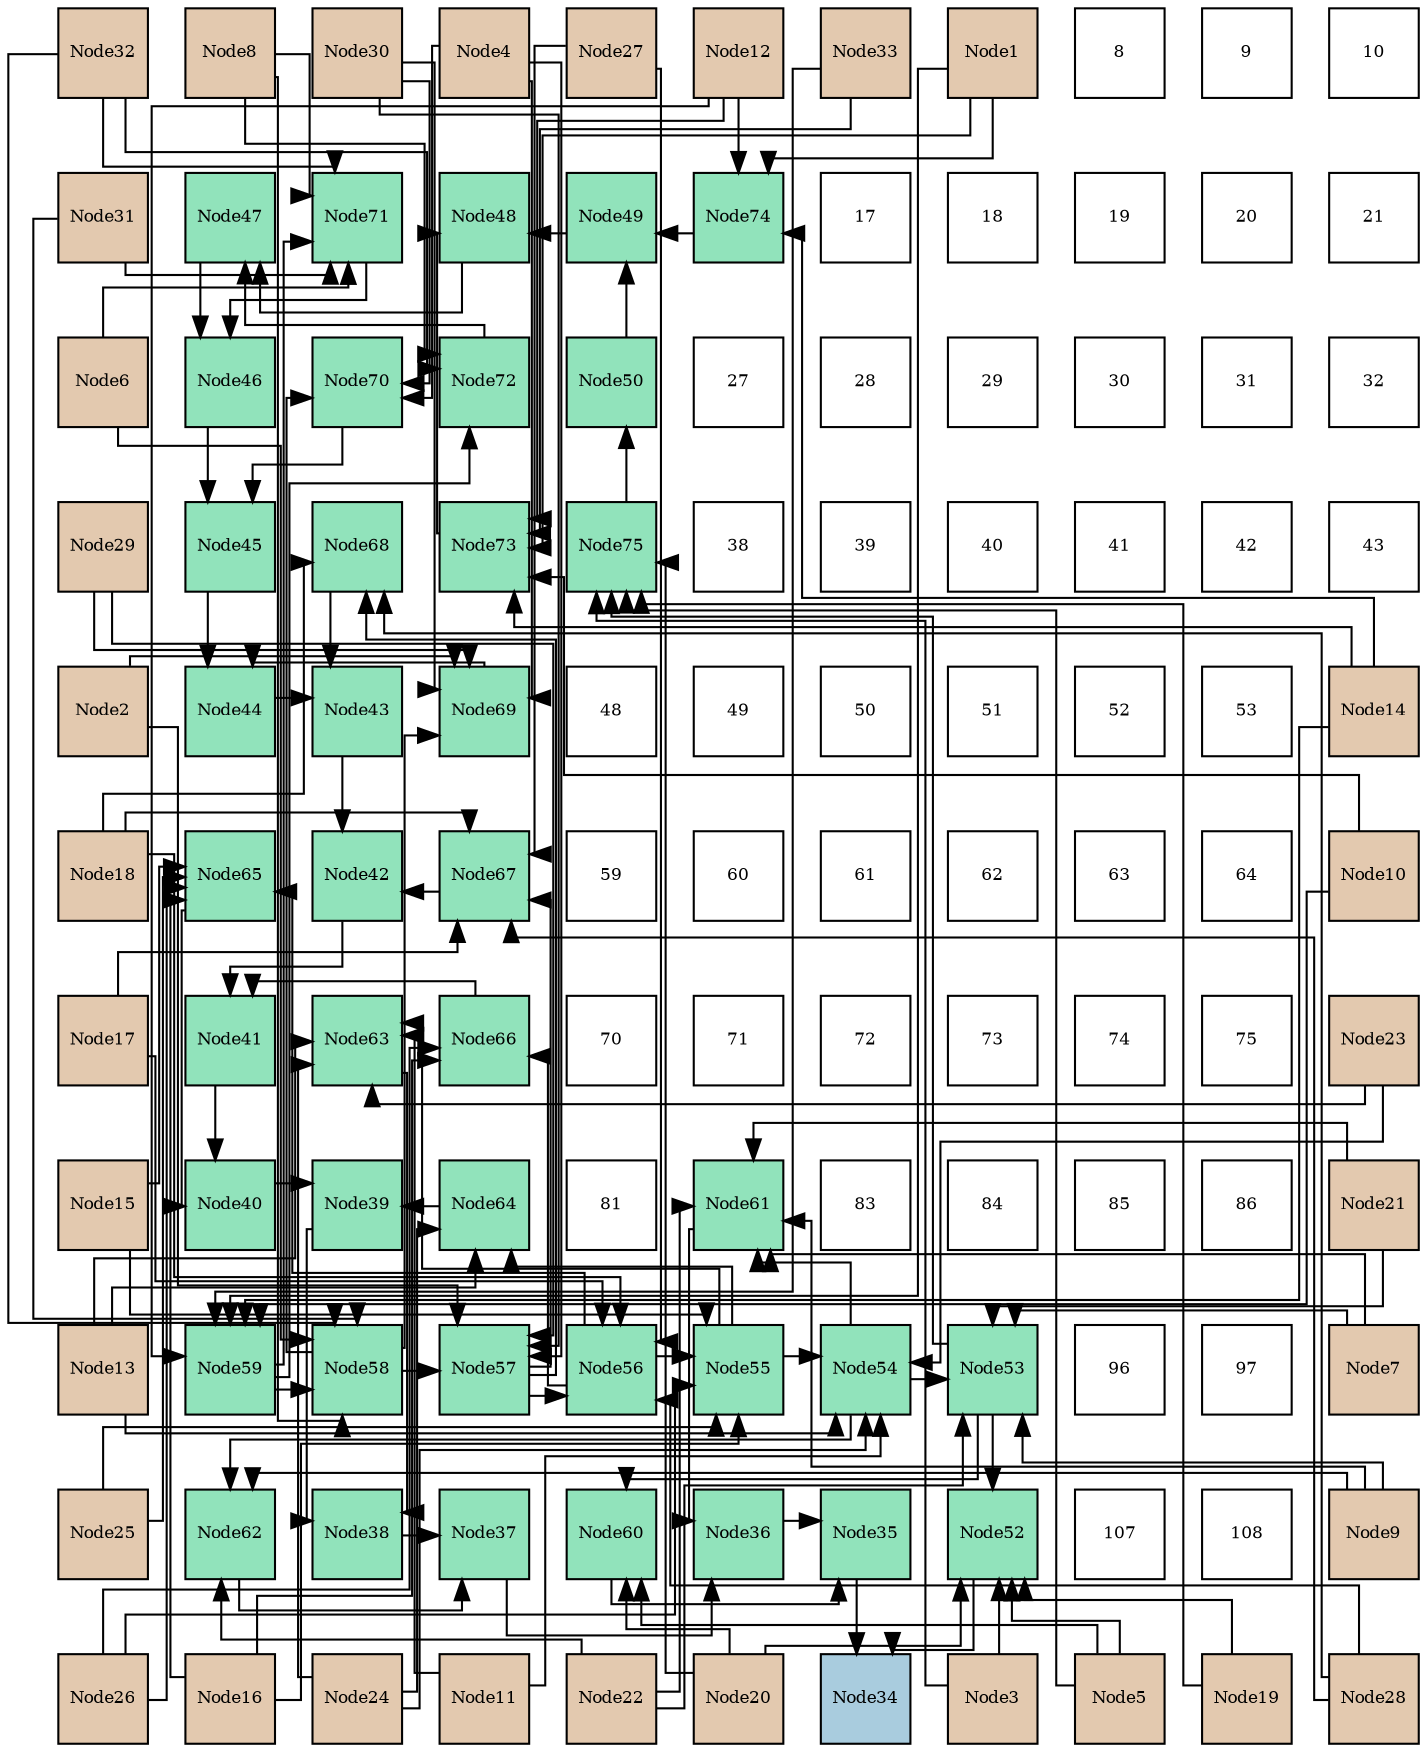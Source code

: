 digraph layout{
 rankdir=TB;
 splines=ortho;
 node [style=filled shape=square fixedsize=true width=0.6];
0[label="Node32", fontsize=8, fillcolor="#e3c9af"];
1[label="Node8", fontsize=8, fillcolor="#e3c9af"];
2[label="Node30", fontsize=8, fillcolor="#e3c9af"];
3[label="Node4", fontsize=8, fillcolor="#e3c9af"];
4[label="Node27", fontsize=8, fillcolor="#e3c9af"];
5[label="Node12", fontsize=8, fillcolor="#e3c9af"];
6[label="Node33", fontsize=8, fillcolor="#e3c9af"];
7[label="Node1", fontsize=8, fillcolor="#e3c9af"];
8[label="8", fontsize=8, fillcolor="#ffffff"];
9[label="9", fontsize=8, fillcolor="#ffffff"];
10[label="10", fontsize=8, fillcolor="#ffffff"];
11[label="Node31", fontsize=8, fillcolor="#e3c9af"];
12[label="Node47", fontsize=8, fillcolor="#91e3bb"];
13[label="Node71", fontsize=8, fillcolor="#91e3bb"];
14[label="Node48", fontsize=8, fillcolor="#91e3bb"];
15[label="Node49", fontsize=8, fillcolor="#91e3bb"];
16[label="Node74", fontsize=8, fillcolor="#91e3bb"];
17[label="17", fontsize=8, fillcolor="#ffffff"];
18[label="18", fontsize=8, fillcolor="#ffffff"];
19[label="19", fontsize=8, fillcolor="#ffffff"];
20[label="20", fontsize=8, fillcolor="#ffffff"];
21[label="21", fontsize=8, fillcolor="#ffffff"];
22[label="Node6", fontsize=8, fillcolor="#e3c9af"];
23[label="Node46", fontsize=8, fillcolor="#91e3bb"];
24[label="Node70", fontsize=8, fillcolor="#91e3bb"];
25[label="Node72", fontsize=8, fillcolor="#91e3bb"];
26[label="Node50", fontsize=8, fillcolor="#91e3bb"];
27[label="27", fontsize=8, fillcolor="#ffffff"];
28[label="28", fontsize=8, fillcolor="#ffffff"];
29[label="29", fontsize=8, fillcolor="#ffffff"];
30[label="30", fontsize=8, fillcolor="#ffffff"];
31[label="31", fontsize=8, fillcolor="#ffffff"];
32[label="32", fontsize=8, fillcolor="#ffffff"];
33[label="Node29", fontsize=8, fillcolor="#e3c9af"];
34[label="Node45", fontsize=8, fillcolor="#91e3bb"];
35[label="Node68", fontsize=8, fillcolor="#91e3bb"];
36[label="Node73", fontsize=8, fillcolor="#91e3bb"];
37[label="Node75", fontsize=8, fillcolor="#91e3bb"];
38[label="38", fontsize=8, fillcolor="#ffffff"];
39[label="39", fontsize=8, fillcolor="#ffffff"];
40[label="40", fontsize=8, fillcolor="#ffffff"];
41[label="41", fontsize=8, fillcolor="#ffffff"];
42[label="42", fontsize=8, fillcolor="#ffffff"];
43[label="43", fontsize=8, fillcolor="#ffffff"];
44[label="Node2", fontsize=8, fillcolor="#e3c9af"];
45[label="Node44", fontsize=8, fillcolor="#91e3bb"];
46[label="Node43", fontsize=8, fillcolor="#91e3bb"];
47[label="Node69", fontsize=8, fillcolor="#91e3bb"];
48[label="48", fontsize=8, fillcolor="#ffffff"];
49[label="49", fontsize=8, fillcolor="#ffffff"];
50[label="50", fontsize=8, fillcolor="#ffffff"];
51[label="51", fontsize=8, fillcolor="#ffffff"];
52[label="52", fontsize=8, fillcolor="#ffffff"];
53[label="53", fontsize=8, fillcolor="#ffffff"];
54[label="Node14", fontsize=8, fillcolor="#e3c9af"];
55[label="Node18", fontsize=8, fillcolor="#e3c9af"];
56[label="Node65", fontsize=8, fillcolor="#91e3bb"];
57[label="Node42", fontsize=8, fillcolor="#91e3bb"];
58[label="Node67", fontsize=8, fillcolor="#91e3bb"];
59[label="59", fontsize=8, fillcolor="#ffffff"];
60[label="60", fontsize=8, fillcolor="#ffffff"];
61[label="61", fontsize=8, fillcolor="#ffffff"];
62[label="62", fontsize=8, fillcolor="#ffffff"];
63[label="63", fontsize=8, fillcolor="#ffffff"];
64[label="64", fontsize=8, fillcolor="#ffffff"];
65[label="Node10", fontsize=8, fillcolor="#e3c9af"];
66[label="Node17", fontsize=8, fillcolor="#e3c9af"];
67[label="Node41", fontsize=8, fillcolor="#91e3bb"];
68[label="Node63", fontsize=8, fillcolor="#91e3bb"];
69[label="Node66", fontsize=8, fillcolor="#91e3bb"];
70[label="70", fontsize=8, fillcolor="#ffffff"];
71[label="71", fontsize=8, fillcolor="#ffffff"];
72[label="72", fontsize=8, fillcolor="#ffffff"];
73[label="73", fontsize=8, fillcolor="#ffffff"];
74[label="74", fontsize=8, fillcolor="#ffffff"];
75[label="75", fontsize=8, fillcolor="#ffffff"];
76[label="Node23", fontsize=8, fillcolor="#e3c9af"];
77[label="Node15", fontsize=8, fillcolor="#e3c9af"];
78[label="Node40", fontsize=8, fillcolor="#91e3bb"];
79[label="Node39", fontsize=8, fillcolor="#91e3bb"];
80[label="Node64", fontsize=8, fillcolor="#91e3bb"];
81[label="81", fontsize=8, fillcolor="#ffffff"];
82[label="Node61", fontsize=8, fillcolor="#91e3bb"];
83[label="83", fontsize=8, fillcolor="#ffffff"];
84[label="84", fontsize=8, fillcolor="#ffffff"];
85[label="85", fontsize=8, fillcolor="#ffffff"];
86[label="86", fontsize=8, fillcolor="#ffffff"];
87[label="Node21", fontsize=8, fillcolor="#e3c9af"];
88[label="Node13", fontsize=8, fillcolor="#e3c9af"];
89[label="Node59", fontsize=8, fillcolor="#91e3bb"];
90[label="Node58", fontsize=8, fillcolor="#91e3bb"];
91[label="Node57", fontsize=8, fillcolor="#91e3bb"];
92[label="Node56", fontsize=8, fillcolor="#91e3bb"];
93[label="Node55", fontsize=8, fillcolor="#91e3bb"];
94[label="Node54", fontsize=8, fillcolor="#91e3bb"];
95[label="Node53", fontsize=8, fillcolor="#91e3bb"];
96[label="96", fontsize=8, fillcolor="#ffffff"];
97[label="97", fontsize=8, fillcolor="#ffffff"];
98[label="Node7", fontsize=8, fillcolor="#e3c9af"];
99[label="Node25", fontsize=8, fillcolor="#e3c9af"];
100[label="Node62", fontsize=8, fillcolor="#91e3bb"];
101[label="Node38", fontsize=8, fillcolor="#91e3bb"];
102[label="Node37", fontsize=8, fillcolor="#91e3bb"];
103[label="Node60", fontsize=8, fillcolor="#91e3bb"];
104[label="Node36", fontsize=8, fillcolor="#91e3bb"];
105[label="Node35", fontsize=8, fillcolor="#91e3bb"];
106[label="Node52", fontsize=8, fillcolor="#91e3bb"];
107[label="107", fontsize=8, fillcolor="#ffffff"];
108[label="108", fontsize=8, fillcolor="#ffffff"];
109[label="Node9", fontsize=8, fillcolor="#e3c9af"];
110[label="Node26", fontsize=8, fillcolor="#e3c9af"];
111[label="Node16", fontsize=8, fillcolor="#e3c9af"];
112[label="Node24", fontsize=8, fillcolor="#e3c9af"];
113[label="Node11", fontsize=8, fillcolor="#e3c9af"];
114[label="Node22", fontsize=8, fillcolor="#e3c9af"];
115[label="Node20", fontsize=8, fillcolor="#e3c9af"];
116[label="Node34", fontsize=8, fillcolor="#a9ccde"];
117[label="Node3", fontsize=8, fillcolor="#e3c9af"];
118[label="Node5", fontsize=8, fillcolor="#e3c9af"];
119[label="Node19", fontsize=8, fillcolor="#e3c9af"];
120[label="Node28", fontsize=8, fillcolor="#e3c9af"];
edge [constraint=false, style=vis];105 -> 116;
106 -> 116;
104 -> 105;
103 -> 105;
102 -> 104;
82 -> 104;
101 -> 102;
100 -> 102;
79 -> 101;
68 -> 101;
78 -> 79;
80 -> 79;
67 -> 78;
56 -> 78;
57 -> 67;
69 -> 67;
46 -> 57;
58 -> 57;
45 -> 46;
35 -> 46;
34 -> 45;
47 -> 45;
23 -> 34;
24 -> 34;
12 -> 23;
13 -> 23;
14 -> 12;
25 -> 12;
15 -> 14;
36 -> 14;
26 -> 15;
16 -> 15;
37 -> 26;
95 -> 106;
117 -> 106;
118 -> 106;
119 -> 106;
115 -> 106;
95 -> 103;
118 -> 103;
115 -> 103;
95 -> 37;
117 -> 37;
118 -> 37;
119 -> 37;
115 -> 37;
94 -> 95;
98 -> 95;
109 -> 95;
87 -> 95;
114 -> 95;
94 -> 82;
98 -> 82;
109 -> 82;
87 -> 82;
114 -> 82;
94 -> 100;
109 -> 100;
114 -> 100;
93 -> 94;
113 -> 94;
88 -> 94;
76 -> 94;
112 -> 94;
93 -> 68;
113 -> 68;
88 -> 68;
76 -> 68;
112 -> 68;
93 -> 80;
88 -> 80;
112 -> 80;
92 -> 93;
77 -> 93;
111 -> 93;
99 -> 93;
110 -> 93;
92 -> 56;
77 -> 56;
111 -> 56;
99 -> 56;
110 -> 56;
92 -> 69;
111 -> 69;
110 -> 69;
91 -> 92;
66 -> 92;
55 -> 92;
4 -> 92;
120 -> 92;
91 -> 58;
66 -> 58;
55 -> 58;
4 -> 58;
120 -> 58;
91 -> 35;
55 -> 35;
120 -> 35;
90 -> 91;
44 -> 91;
3 -> 91;
33 -> 91;
2 -> 91;
90 -> 47;
44 -> 47;
3 -> 47;
33 -> 47;
2 -> 47;
90 -> 24;
3 -> 24;
2 -> 24;
89 -> 90;
22 -> 90;
1 -> 90;
11 -> 90;
0 -> 90;
89 -> 13;
22 -> 13;
1 -> 13;
11 -> 13;
0 -> 13;
89 -> 25;
1 -> 25;
0 -> 25;
7 -> 89;
65 -> 89;
5 -> 89;
54 -> 89;
6 -> 89;
7 -> 36;
65 -> 36;
5 -> 36;
54 -> 36;
6 -> 36;
7 -> 16;
5 -> 16;
54 -> 16;
edge [constraint=true, style=invis];
0 -> 11 -> 22 -> 33 -> 44 -> 55 -> 66 -> 77 -> 88 -> 99 -> 110;
1 -> 12 -> 23 -> 34 -> 45 -> 56 -> 67 -> 78 -> 89 -> 100 -> 111;
2 -> 13 -> 24 -> 35 -> 46 -> 57 -> 68 -> 79 -> 90 -> 101 -> 112;
3 -> 14 -> 25 -> 36 -> 47 -> 58 -> 69 -> 80 -> 91 -> 102 -> 113;
4 -> 15 -> 26 -> 37 -> 48 -> 59 -> 70 -> 81 -> 92 -> 103 -> 114;
5 -> 16 -> 27 -> 38 -> 49 -> 60 -> 71 -> 82 -> 93 -> 104 -> 115;
6 -> 17 -> 28 -> 39 -> 50 -> 61 -> 72 -> 83 -> 94 -> 105 -> 116;
7 -> 18 -> 29 -> 40 -> 51 -> 62 -> 73 -> 84 -> 95 -> 106 -> 117;
8 -> 19 -> 30 -> 41 -> 52 -> 63 -> 74 -> 85 -> 96 -> 107 -> 118;
9 -> 20 -> 31 -> 42 -> 53 -> 64 -> 75 -> 86 -> 97 -> 108 -> 119;
10 -> 21 -> 32 -> 43 -> 54 -> 65 -> 76 -> 87 -> 98 -> 109 -> 120;
rank = same {0 -> 1 -> 2 -> 3 -> 4 -> 5 -> 6 -> 7 -> 8 -> 9 -> 10};
rank = same {11 -> 12 -> 13 -> 14 -> 15 -> 16 -> 17 -> 18 -> 19 -> 20 -> 21};
rank = same {22 -> 23 -> 24 -> 25 -> 26 -> 27 -> 28 -> 29 -> 30 -> 31 -> 32};
rank = same {33 -> 34 -> 35 -> 36 -> 37 -> 38 -> 39 -> 40 -> 41 -> 42 -> 43};
rank = same {44 -> 45 -> 46 -> 47 -> 48 -> 49 -> 50 -> 51 -> 52 -> 53 -> 54};
rank = same {55 -> 56 -> 57 -> 58 -> 59 -> 60 -> 61 -> 62 -> 63 -> 64 -> 65};
rank = same {66 -> 67 -> 68 -> 69 -> 70 -> 71 -> 72 -> 73 -> 74 -> 75 -> 76};
rank = same {77 -> 78 -> 79 -> 80 -> 81 -> 82 -> 83 -> 84 -> 85 -> 86 -> 87};
rank = same {88 -> 89 -> 90 -> 91 -> 92 -> 93 -> 94 -> 95 -> 96 -> 97 -> 98};
rank = same {99 -> 100 -> 101 -> 102 -> 103 -> 104 -> 105 -> 106 -> 107 -> 108 -> 109};
rank = same {110 -> 111 -> 112 -> 113 -> 114 -> 115 -> 116 -> 117 -> 118 -> 119 -> 120};
}